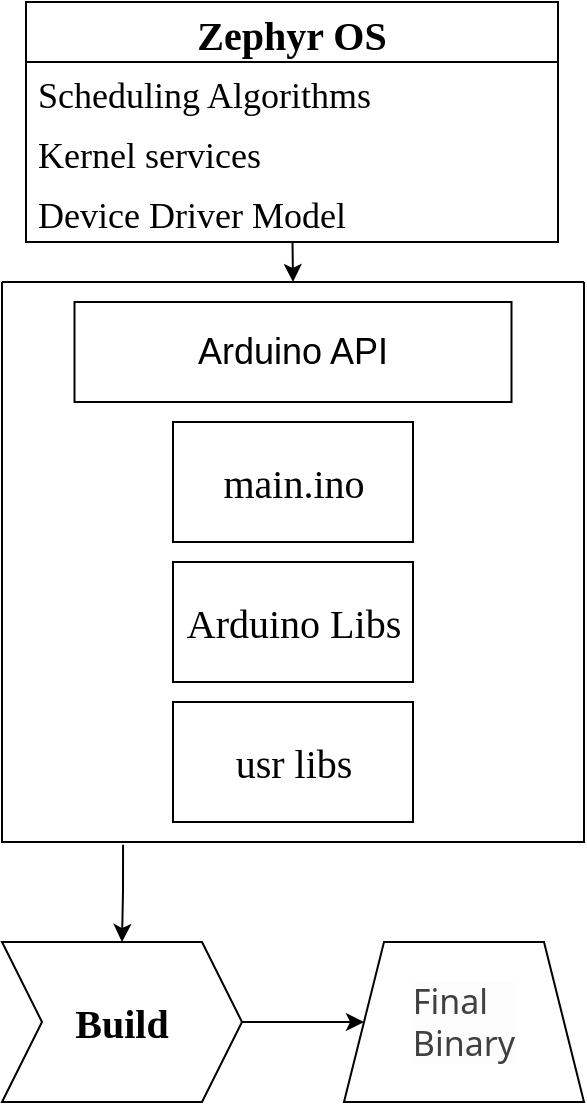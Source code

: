 <mxfile version="18.1.1" type="device"><diagram id="bC-1yKLvnFi4L-crS0_i" name="Page-1"><mxGraphModel dx="1363" dy="698" grid="1" gridSize="10" guides="1" tooltips="1" connect="1" arrows="1" fold="1" page="1" pageScale="1" pageWidth="827" pageHeight="1169" math="0" shadow="0"><root><mxCell id="0"/><mxCell id="1" parent="0"/><mxCell id="y4kxqtnfT9yG6bj1f2Ng-11" value="Zephyr OS" style="swimlane;fontStyle=1;childLayout=stackLayout;horizontal=1;startSize=30;horizontalStack=0;resizeParent=1;resizeParentMax=0;resizeLast=0;collapsible=1;marginBottom=0;fontFamily=Times New Roman;fontSize=20;gradientColor=none;" vertex="1" parent="1"><mxGeometry x="281" y="150" width="266" height="120" as="geometry"/></mxCell><mxCell id="y4kxqtnfT9yG6bj1f2Ng-12" value="Scheduling Algorithms" style="text;strokeColor=none;fillColor=none;align=left;verticalAlign=middle;spacingLeft=4;spacingRight=4;overflow=hidden;points=[[0,0.5],[1,0.5]];portConstraint=eastwest;rotatable=0;fontFamily=Times New Roman;fontSize=18;" vertex="1" parent="y4kxqtnfT9yG6bj1f2Ng-11"><mxGeometry y="30" width="266" height="30" as="geometry"/></mxCell><mxCell id="y4kxqtnfT9yG6bj1f2Ng-13" value="Kernel services" style="text;strokeColor=none;fillColor=none;align=left;verticalAlign=middle;spacingLeft=4;spacingRight=4;overflow=hidden;points=[[0,0.5],[1,0.5]];portConstraint=eastwest;rotatable=0;fontFamily=Times New Roman;fontSize=18;" vertex="1" parent="y4kxqtnfT9yG6bj1f2Ng-11"><mxGeometry y="60" width="266" height="30" as="geometry"/></mxCell><mxCell id="y4kxqtnfT9yG6bj1f2Ng-14" value="Device Driver Model" style="text;strokeColor=none;fillColor=none;align=left;verticalAlign=middle;spacingLeft=4;spacingRight=4;overflow=hidden;points=[[0,0.5],[1,0.5]];portConstraint=eastwest;rotatable=0;fontFamily=Times New Roman;fontSize=18;" vertex="1" parent="y4kxqtnfT9yG6bj1f2Ng-11"><mxGeometry y="90" width="266" height="30" as="geometry"/></mxCell><mxCell id="y4kxqtnfT9yG6bj1f2Ng-20" value="" style="swimlane;startSize=0;fontFamily=Times New Roman;fontSize=20;gradientColor=none;" vertex="1" parent="1"><mxGeometry x="269" y="290" width="291" height="280" as="geometry"/></mxCell><mxCell id="y4kxqtnfT9yG6bj1f2Ng-2" value="Arduino API" style="rounded=0;whiteSpace=wrap;html=1;fontSize=18;" vertex="1" parent="y4kxqtnfT9yG6bj1f2Ng-20"><mxGeometry x="36.25" y="10" width="218.5" height="50" as="geometry"/></mxCell><mxCell id="y4kxqtnfT9yG6bj1f2Ng-21" value="main.ino" style="rounded=0;whiteSpace=wrap;html=1;fontFamily=Times New Roman;fontSize=20;gradientColor=none;" vertex="1" parent="y4kxqtnfT9yG6bj1f2Ng-20"><mxGeometry x="85.5" y="70" width="120" height="60" as="geometry"/></mxCell><mxCell id="y4kxqtnfT9yG6bj1f2Ng-22" value="Arduino Libs" style="rounded=0;whiteSpace=wrap;html=1;fontFamily=Times New Roman;fontSize=20;gradientColor=none;" vertex="1" parent="y4kxqtnfT9yG6bj1f2Ng-20"><mxGeometry x="85.5" y="140" width="120" height="60" as="geometry"/></mxCell><mxCell id="y4kxqtnfT9yG6bj1f2Ng-23" value="usr libs" style="rounded=0;whiteSpace=wrap;html=1;fontFamily=Times New Roman;fontSize=20;gradientColor=none;" vertex="1" parent="y4kxqtnfT9yG6bj1f2Ng-20"><mxGeometry x="85.5" y="210" width="120" height="60" as="geometry"/></mxCell><mxCell id="y4kxqtnfT9yG6bj1f2Ng-25" value="" style="endArrow=classic;html=1;rounded=0;fontFamily=Times New Roman;fontSize=20;exitX=0.501;exitY=1.013;exitDx=0;exitDy=0;exitPerimeter=0;entryX=0.5;entryY=0;entryDx=0;entryDy=0;" edge="1" parent="1" source="y4kxqtnfT9yG6bj1f2Ng-14" target="y4kxqtnfT9yG6bj1f2Ng-20"><mxGeometry width="50" height="50" relative="1" as="geometry"><mxPoint x="320" y="370" as="sourcePoint"/><mxPoint x="370" y="320" as="targetPoint"/></mxGeometry></mxCell><mxCell id="y4kxqtnfT9yG6bj1f2Ng-31" value="" style="edgeStyle=orthogonalEdgeStyle;rounded=0;orthogonalLoop=1;jettySize=auto;html=1;fontFamily=Times New Roman;fontSize=17;" edge="1" parent="1" source="y4kxqtnfT9yG6bj1f2Ng-28" target="y4kxqtnfT9yG6bj1f2Ng-30"><mxGeometry relative="1" as="geometry"/></mxCell><mxCell id="y4kxqtnfT9yG6bj1f2Ng-28" value="&lt;b&gt;Build&lt;/b&gt;" style="shape=step;perimeter=stepPerimeter;whiteSpace=wrap;html=1;fixedSize=1;fontFamily=Times New Roman;fontSize=20;gradientColor=none;" vertex="1" parent="1"><mxGeometry x="269" y="620" width="120" height="80" as="geometry"/></mxCell><mxCell id="y4kxqtnfT9yG6bj1f2Ng-29" value="" style="edgeStyle=orthogonalEdgeStyle;rounded=0;orthogonalLoop=1;jettySize=auto;html=1;fontFamily=Times New Roman;fontSize=12;exitX=0.208;exitY=1.005;exitDx=0;exitDy=0;exitPerimeter=0;" edge="1" parent="1" source="y4kxqtnfT9yG6bj1f2Ng-20" target="y4kxqtnfT9yG6bj1f2Ng-28"><mxGeometry relative="1" as="geometry"/></mxCell><mxCell id="y4kxqtnfT9yG6bj1f2Ng-30" value="&lt;h4 style=&quot;box-sizing: border-box; margin-top: 0px; font-weight: 500; font-family: system-ui, -apple-system, &amp;quot;Segoe UI&amp;quot;, Roboto, &amp;quot;Helvetica Neue&amp;quot;, Arial, &amp;quot;Noto Sans&amp;quot;, sans-serif, &amp;quot;Apple Color Emoji&amp;quot;, &amp;quot;Segoe UI Emoji&amp;quot;, &amp;quot;Segoe UI Symbol&amp;quot;, &amp;quot;Noto Color Emoji&amp;quot;; font-size: 17px; margin-bottom: 24px; color: rgb(64, 64, 64); text-align: start; background-color: rgb(252, 252, 252);&quot;&gt;Final &lt;br&gt;Binary&lt;br style=&quot;font-size: 17px;&quot;&gt;&lt;/h4&gt;" style="shape=trapezoid;perimeter=trapezoidPerimeter;whiteSpace=wrap;html=1;fixedSize=1;fontFamily=Times New Roman;fontSize=17;gradientColor=none;spacingTop=24;" vertex="1" parent="1"><mxGeometry x="440" y="620" width="120" height="80" as="geometry"/></mxCell></root></mxGraphModel></diagram></mxfile>